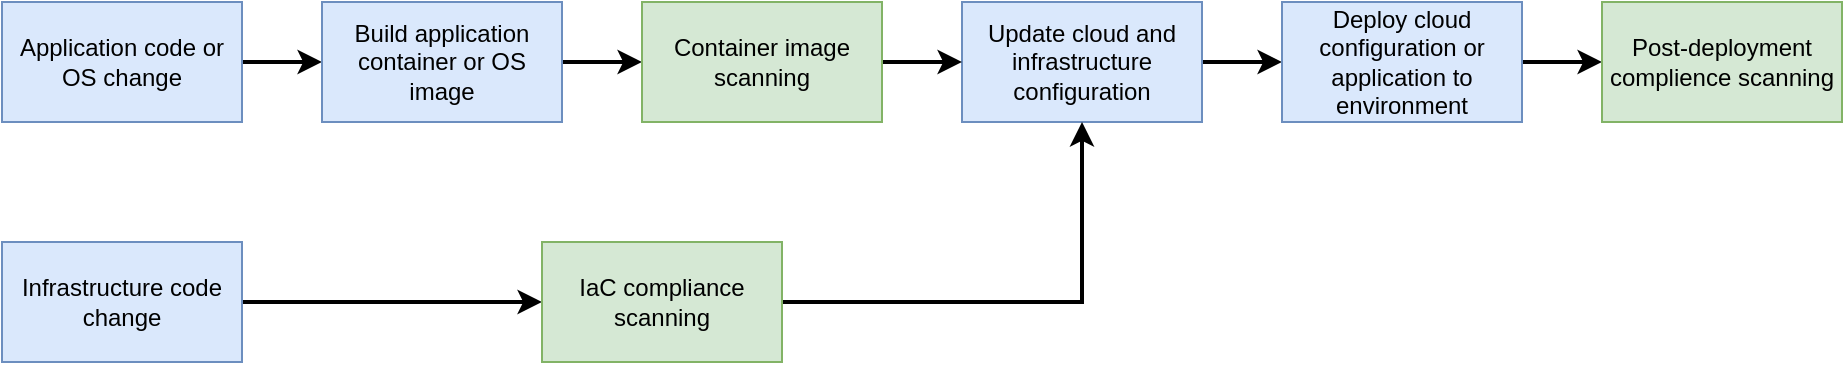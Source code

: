 <mxfile version="13.9.9" type="device"><diagram id="Wrh1df5g6kKbIbrC7VCr" name="Seite-1"><mxGraphModel dx="1102" dy="817" grid="1" gridSize="10" guides="1" tooltips="1" connect="1" arrows="1" fold="1" page="1" pageScale="1" pageWidth="827" pageHeight="1169" math="0" shadow="0"><root><mxCell id="0"/><mxCell id="1" parent="0"/><mxCell id="hjJaViI3bSqfZm8lkkL--2" style="edgeStyle=orthogonalEdgeStyle;rounded=0;orthogonalLoop=1;jettySize=auto;html=1;exitX=1;exitY=0.5;exitDx=0;exitDy=0;entryX=0;entryY=0.5;entryDx=0;entryDy=0;strokeWidth=2;" edge="1" parent="1" source="eRkXF0YocziNlYxExSaA-1" target="eRkXF0YocziNlYxExSaA-3"><mxGeometry relative="1" as="geometry"><mxPoint x="250" y="90" as="targetPoint"/></mxGeometry></mxCell><mxCell id="eRkXF0YocziNlYxExSaA-1" value="Application code or OS change" style="rounded=0;whiteSpace=wrap;html=1;fillColor=#dae8fc;strokeColor=#6c8ebf;" parent="1" vertex="1"><mxGeometry x="80" y="80" width="120" height="60" as="geometry"/></mxCell><mxCell id="hjJaViI3bSqfZm8lkkL--5" style="edgeStyle=orthogonalEdgeStyle;rounded=0;orthogonalLoop=1;jettySize=auto;html=1;exitX=1;exitY=0.5;exitDx=0;exitDy=0;entryX=0;entryY=0.5;entryDx=0;entryDy=0;strokeWidth=2;" edge="1" parent="1" source="eRkXF0YocziNlYxExSaA-2" target="hjJaViI3bSqfZm8lkkL--6"><mxGeometry relative="1" as="geometry"/></mxCell><mxCell id="eRkXF0YocziNlYxExSaA-2" value="Infrastructure code change" style="rounded=0;whiteSpace=wrap;html=1;fillColor=#dae8fc;strokeColor=#6c8ebf;" parent="1" vertex="1"><mxGeometry x="80" y="200" width="120" height="60" as="geometry"/></mxCell><mxCell id="hjJaViI3bSqfZm8lkkL--3" style="edgeStyle=orthogonalEdgeStyle;rounded=0;orthogonalLoop=1;jettySize=auto;html=1;exitX=1;exitY=0.5;exitDx=0;exitDy=0;entryX=0;entryY=0.5;entryDx=0;entryDy=0;strokeWidth=2;" edge="1" parent="1" source="eRkXF0YocziNlYxExSaA-3" target="hjJaViI3bSqfZm8lkkL--7"><mxGeometry relative="1" as="geometry"/></mxCell><mxCell id="eRkXF0YocziNlYxExSaA-3" value="Build application container or OS image" style="rounded=0;whiteSpace=wrap;html=1;fillColor=#dae8fc;strokeColor=#6c8ebf;" parent="1" vertex="1"><mxGeometry x="240" y="80" width="120" height="60" as="geometry"/></mxCell><mxCell id="hjJaViI3bSqfZm8lkkL--4" style="edgeStyle=orthogonalEdgeStyle;rounded=0;orthogonalLoop=1;jettySize=auto;html=1;exitX=1;exitY=0.5;exitDx=0;exitDy=0;entryX=0;entryY=0.5;entryDx=0;entryDy=0;strokeWidth=2;" edge="1" parent="1" source="eRkXF0YocziNlYxExSaA-4" target="hjJaViI3bSqfZm8lkkL--1"><mxGeometry relative="1" as="geometry"/></mxCell><mxCell id="eRkXF0YocziNlYxExSaA-4" value="Update cloud and infrastructure configuration" style="rounded=0;whiteSpace=wrap;html=1;fillColor=#dae8fc;strokeColor=#6c8ebf;" parent="1" vertex="1"><mxGeometry x="560" y="80" width="120" height="60" as="geometry"/></mxCell><mxCell id="hjJaViI3bSqfZm8lkkL--12" style="edgeStyle=orthogonalEdgeStyle;rounded=0;orthogonalLoop=1;jettySize=auto;html=1;exitX=1;exitY=0.5;exitDx=0;exitDy=0;entryX=0;entryY=0.5;entryDx=0;entryDy=0;strokeWidth=2;" edge="1" parent="1" source="hjJaViI3bSqfZm8lkkL--1" target="hjJaViI3bSqfZm8lkkL--8"><mxGeometry relative="1" as="geometry"/></mxCell><mxCell id="hjJaViI3bSqfZm8lkkL--1" value="Deploy cloud configuration or application to environment" style="rounded=0;whiteSpace=wrap;html=1;fillColor=#dae8fc;strokeColor=#6c8ebf;" vertex="1" parent="1"><mxGeometry x="720" y="80" width="120" height="60" as="geometry"/></mxCell><mxCell id="hjJaViI3bSqfZm8lkkL--10" style="edgeStyle=orthogonalEdgeStyle;rounded=0;orthogonalLoop=1;jettySize=auto;html=1;exitX=1;exitY=0.5;exitDx=0;exitDy=0;entryX=0.5;entryY=1;entryDx=0;entryDy=0;strokeWidth=2;" edge="1" parent="1" source="hjJaViI3bSqfZm8lkkL--6" target="eRkXF0YocziNlYxExSaA-4"><mxGeometry relative="1" as="geometry"/></mxCell><mxCell id="hjJaViI3bSqfZm8lkkL--6" value="IaC compliance scanning" style="rounded=0;whiteSpace=wrap;html=1;fillColor=#d5e8d4;strokeColor=#82b366;" vertex="1" parent="1"><mxGeometry x="350" y="200" width="120" height="60" as="geometry"/></mxCell><mxCell id="hjJaViI3bSqfZm8lkkL--11" style="edgeStyle=orthogonalEdgeStyle;rounded=0;orthogonalLoop=1;jettySize=auto;html=1;exitX=1;exitY=0.5;exitDx=0;exitDy=0;entryX=0;entryY=0.5;entryDx=0;entryDy=0;strokeWidth=2;" edge="1" parent="1" source="hjJaViI3bSqfZm8lkkL--7" target="eRkXF0YocziNlYxExSaA-4"><mxGeometry relative="1" as="geometry"/></mxCell><mxCell id="hjJaViI3bSqfZm8lkkL--7" value="Container image scanning" style="rounded=0;whiteSpace=wrap;html=1;fillColor=#d5e8d4;strokeColor=#82b366;" vertex="1" parent="1"><mxGeometry x="400" y="80" width="120" height="60" as="geometry"/></mxCell><mxCell id="hjJaViI3bSqfZm8lkkL--8" value="Post-deployment complience scanning" style="rounded=0;whiteSpace=wrap;html=1;fillColor=#d5e8d4;strokeColor=#82b366;" vertex="1" parent="1"><mxGeometry x="880" y="80" width="120" height="60" as="geometry"/></mxCell></root></mxGraphModel></diagram></mxfile>